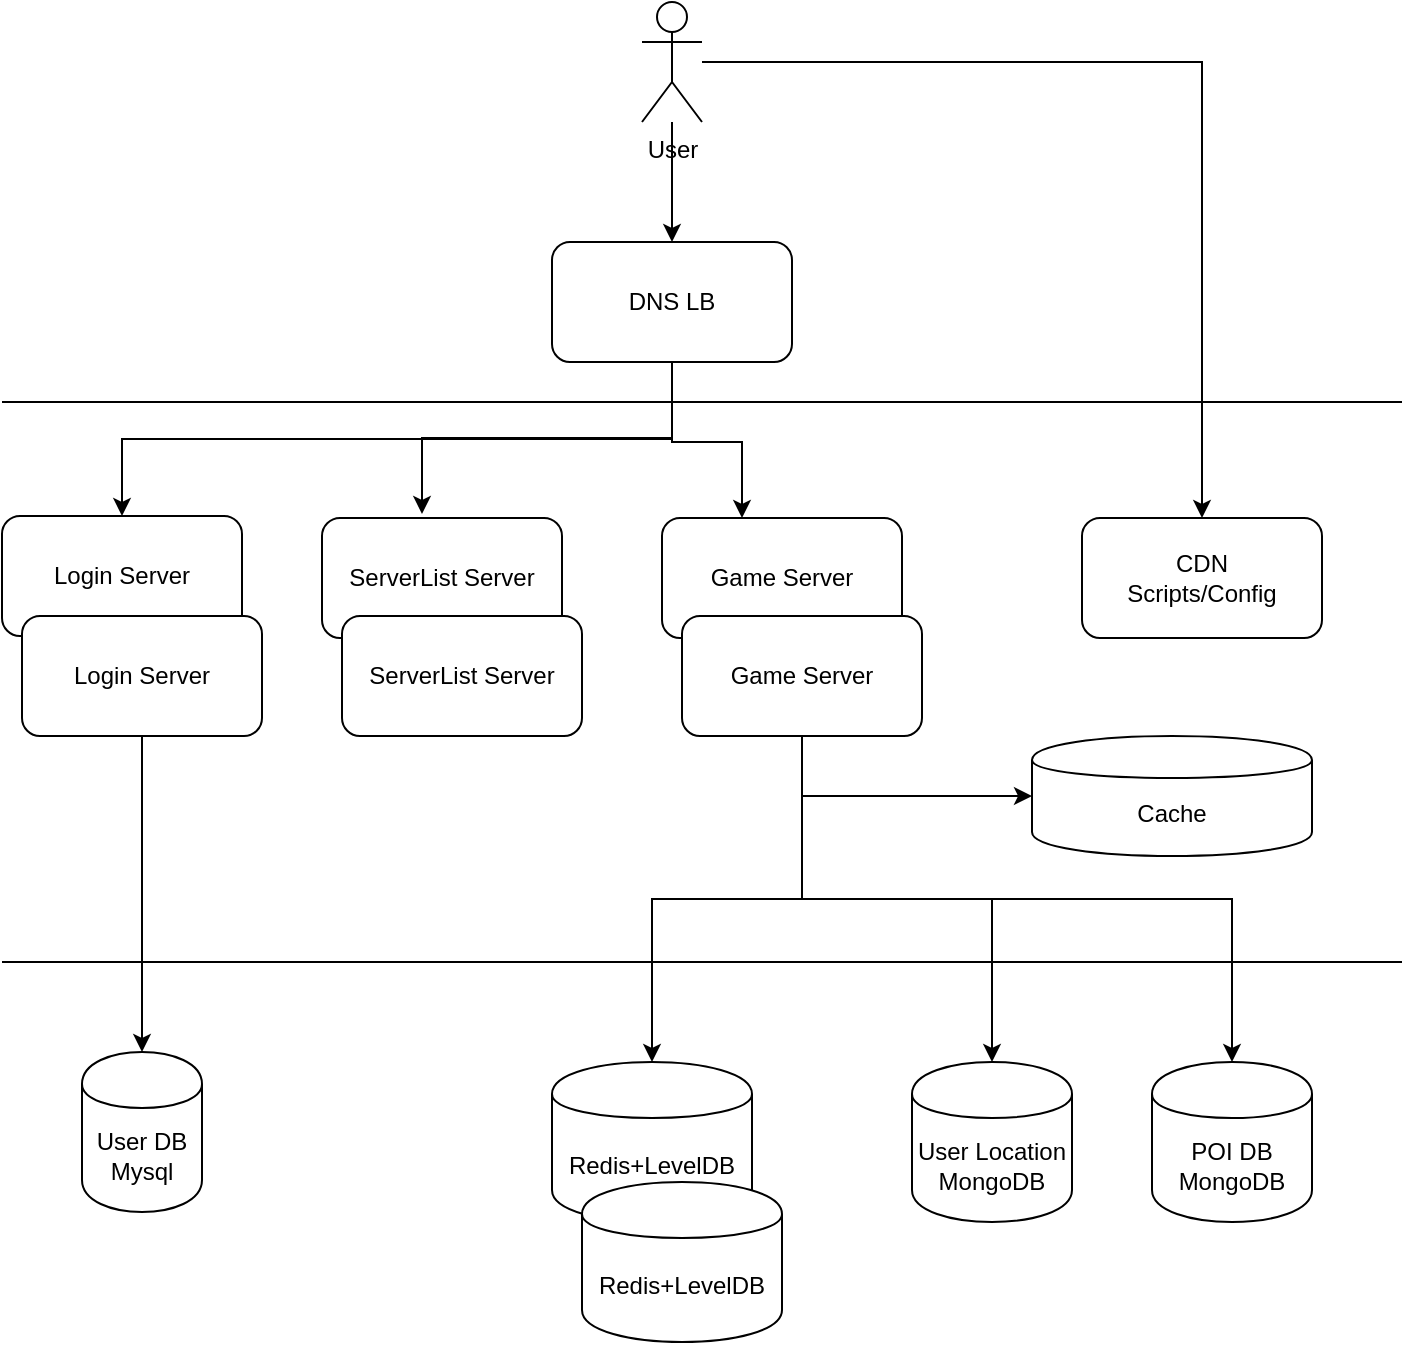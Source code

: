 <mxfile version="13.4.2" type="github">
  <diagram id="B_QkFzZtCHSM38VKsJ9S" name="Page-1">
    <mxGraphModel dx="946" dy="537" grid="1" gridSize="10" guides="1" tooltips="1" connect="1" arrows="1" fold="1" page="1" pageScale="1" pageWidth="827" pageHeight="1169" math="0" shadow="0">
      <root>
        <mxCell id="0" />
        <mxCell id="1" parent="0" />
        <mxCell id="7ppkrrDHbv6pOlSbB4aA-1" value="" style="endArrow=none;html=1;" edge="1" parent="1">
          <mxGeometry width="50" height="50" relative="1" as="geometry">
            <mxPoint x="40" y="500" as="sourcePoint" />
            <mxPoint x="740" y="500" as="targetPoint" />
          </mxGeometry>
        </mxCell>
        <mxCell id="7ppkrrDHbv6pOlSbB4aA-2" value="" style="endArrow=none;html=1;" edge="1" parent="1">
          <mxGeometry width="50" height="50" relative="1" as="geometry">
            <mxPoint x="40" y="220" as="sourcePoint" />
            <mxPoint x="740" y="220" as="targetPoint" />
          </mxGeometry>
        </mxCell>
        <mxCell id="7ppkrrDHbv6pOlSbB4aA-15" style="edgeStyle=orthogonalEdgeStyle;rounded=0;orthogonalLoop=1;jettySize=auto;html=1;entryX=0.5;entryY=0;entryDx=0;entryDy=0;" edge="1" parent="1" source="7ppkrrDHbv6pOlSbB4aA-3" target="7ppkrrDHbv6pOlSbB4aA-14">
          <mxGeometry relative="1" as="geometry" />
        </mxCell>
        <mxCell id="7ppkrrDHbv6pOlSbB4aA-29" style="edgeStyle=orthogonalEdgeStyle;rounded=0;orthogonalLoop=1;jettySize=auto;html=1;entryX=0.5;entryY=0;entryDx=0;entryDy=0;" edge="1" parent="1" source="7ppkrrDHbv6pOlSbB4aA-3" target="7ppkrrDHbv6pOlSbB4aA-24">
          <mxGeometry relative="1" as="geometry" />
        </mxCell>
        <mxCell id="7ppkrrDHbv6pOlSbB4aA-3" value="User" style="shape=umlActor;verticalLabelPosition=bottom;verticalAlign=top;html=1;outlineConnect=0;" vertex="1" parent="1">
          <mxGeometry x="360" y="20" width="30" height="60" as="geometry" />
        </mxCell>
        <mxCell id="7ppkrrDHbv6pOlSbB4aA-18" style="edgeStyle=orthogonalEdgeStyle;rounded=0;orthogonalLoop=1;jettySize=auto;html=1;exitX=0.5;exitY=1;exitDx=0;exitDy=0;entryX=0.5;entryY=0;entryDx=0;entryDy=0;" edge="1" parent="1" source="7ppkrrDHbv6pOlSbB4aA-14" target="7ppkrrDHbv6pOlSbB4aA-16">
          <mxGeometry relative="1" as="geometry" />
        </mxCell>
        <mxCell id="7ppkrrDHbv6pOlSbB4aA-21" style="edgeStyle=orthogonalEdgeStyle;rounded=0;orthogonalLoop=1;jettySize=auto;html=1;exitX=0.5;exitY=1;exitDx=0;exitDy=0;" edge="1" parent="1">
          <mxGeometry relative="1" as="geometry">
            <mxPoint x="375" y="207" as="sourcePoint" />
            <mxPoint x="410" y="278" as="targetPoint" />
            <Array as="points">
              <mxPoint x="375" y="240" />
              <mxPoint x="410" y="240" />
            </Array>
          </mxGeometry>
        </mxCell>
        <mxCell id="7ppkrrDHbv6pOlSbB4aA-42" style="edgeStyle=orthogonalEdgeStyle;rounded=0;orthogonalLoop=1;jettySize=auto;html=1;" edge="1" parent="1">
          <mxGeometry relative="1" as="geometry">
            <mxPoint x="375" y="198" as="sourcePoint" />
            <mxPoint x="250" y="276" as="targetPoint" />
            <Array as="points">
              <mxPoint x="375" y="238" />
              <mxPoint x="250" y="238" />
            </Array>
          </mxGeometry>
        </mxCell>
        <mxCell id="7ppkrrDHbv6pOlSbB4aA-14" value="DNS LB" style="rounded=1;whiteSpace=wrap;html=1;" vertex="1" parent="1">
          <mxGeometry x="315" y="140" width="120" height="60" as="geometry" />
        </mxCell>
        <mxCell id="7ppkrrDHbv6pOlSbB4aA-16" value="Login Server" style="rounded=1;whiteSpace=wrap;html=1;" vertex="1" parent="1">
          <mxGeometry x="40" y="277" width="120" height="60" as="geometry" />
        </mxCell>
        <mxCell id="7ppkrrDHbv6pOlSbB4aA-44" style="edgeStyle=orthogonalEdgeStyle;rounded=0;orthogonalLoop=1;jettySize=auto;html=1;exitX=0.5;exitY=1;exitDx=0;exitDy=0;" edge="1" parent="1" source="7ppkrrDHbv6pOlSbB4aA-17" target="7ppkrrDHbv6pOlSbB4aA-27">
          <mxGeometry relative="1" as="geometry" />
        </mxCell>
        <mxCell id="7ppkrrDHbv6pOlSbB4aA-17" value="Login Server" style="rounded=1;whiteSpace=wrap;html=1;" vertex="1" parent="1">
          <mxGeometry x="50" y="327" width="120" height="60" as="geometry" />
        </mxCell>
        <mxCell id="7ppkrrDHbv6pOlSbB4aA-20" value="Game Server" style="rounded=1;whiteSpace=wrap;html=1;" vertex="1" parent="1">
          <mxGeometry x="370" y="278" width="120" height="60" as="geometry" />
        </mxCell>
        <mxCell id="7ppkrrDHbv6pOlSbB4aA-34" style="edgeStyle=orthogonalEdgeStyle;rounded=0;orthogonalLoop=1;jettySize=auto;html=1;exitX=0.5;exitY=1;exitDx=0;exitDy=0;entryX=0.5;entryY=0;entryDx=0;entryDy=0;" edge="1" parent="1" source="7ppkrrDHbv6pOlSbB4aA-23" target="7ppkrrDHbv6pOlSbB4aA-30">
          <mxGeometry relative="1" as="geometry" />
        </mxCell>
        <mxCell id="7ppkrrDHbv6pOlSbB4aA-35" style="edgeStyle=orthogonalEdgeStyle;rounded=0;orthogonalLoop=1;jettySize=auto;html=1;exitX=0.5;exitY=1;exitDx=0;exitDy=0;entryX=0.5;entryY=0;entryDx=0;entryDy=0;" edge="1" parent="1" source="7ppkrrDHbv6pOlSbB4aA-23" target="7ppkrrDHbv6pOlSbB4aA-32">
          <mxGeometry relative="1" as="geometry" />
        </mxCell>
        <mxCell id="7ppkrrDHbv6pOlSbB4aA-36" style="edgeStyle=orthogonalEdgeStyle;rounded=0;orthogonalLoop=1;jettySize=auto;html=1;exitX=0.5;exitY=1;exitDx=0;exitDy=0;" edge="1" parent="1" source="7ppkrrDHbv6pOlSbB4aA-23" target="7ppkrrDHbv6pOlSbB4aA-33">
          <mxGeometry relative="1" as="geometry" />
        </mxCell>
        <mxCell id="7ppkrrDHbv6pOlSbB4aA-43" style="edgeStyle=orthogonalEdgeStyle;rounded=0;orthogonalLoop=1;jettySize=auto;html=1;exitX=0.5;exitY=1;exitDx=0;exitDy=0;entryX=0;entryY=0.5;entryDx=0;entryDy=0;" edge="1" parent="1" source="7ppkrrDHbv6pOlSbB4aA-23" target="7ppkrrDHbv6pOlSbB4aA-37">
          <mxGeometry relative="1" as="geometry" />
        </mxCell>
        <mxCell id="7ppkrrDHbv6pOlSbB4aA-23" value="Game Server" style="rounded=1;whiteSpace=wrap;html=1;" vertex="1" parent="1">
          <mxGeometry x="380" y="327" width="120" height="60" as="geometry" />
        </mxCell>
        <mxCell id="7ppkrrDHbv6pOlSbB4aA-24" value="CDN&lt;br&gt;Scripts/Config" style="rounded=1;whiteSpace=wrap;html=1;" vertex="1" parent="1">
          <mxGeometry x="580" y="278" width="120" height="60" as="geometry" />
        </mxCell>
        <mxCell id="7ppkrrDHbv6pOlSbB4aA-27" value="User DB&lt;br&gt;Mysql" style="shape=cylinder;whiteSpace=wrap;html=1;boundedLbl=1;backgroundOutline=1;" vertex="1" parent="1">
          <mxGeometry x="80" y="545" width="60" height="80" as="geometry" />
        </mxCell>
        <mxCell id="7ppkrrDHbv6pOlSbB4aA-30" value="Redis+LevelDB" style="shape=cylinder;whiteSpace=wrap;html=1;boundedLbl=1;backgroundOutline=1;" vertex="1" parent="1">
          <mxGeometry x="315" y="550" width="100" height="80" as="geometry" />
        </mxCell>
        <mxCell id="7ppkrrDHbv6pOlSbB4aA-31" value="Redis+LevelDB" style="shape=cylinder;whiteSpace=wrap;html=1;boundedLbl=1;backgroundOutline=1;" vertex="1" parent="1">
          <mxGeometry x="330" y="610" width="100" height="80" as="geometry" />
        </mxCell>
        <mxCell id="7ppkrrDHbv6pOlSbB4aA-32" value="User Location&lt;br&gt;MongoDB" style="shape=cylinder;whiteSpace=wrap;html=1;boundedLbl=1;backgroundOutline=1;" vertex="1" parent="1">
          <mxGeometry x="495" y="550" width="80" height="80" as="geometry" />
        </mxCell>
        <mxCell id="7ppkrrDHbv6pOlSbB4aA-33" value="POI DB&lt;br&gt;MongoDB" style="shape=cylinder;whiteSpace=wrap;html=1;boundedLbl=1;backgroundOutline=1;" vertex="1" parent="1">
          <mxGeometry x="615" y="550" width="80" height="80" as="geometry" />
        </mxCell>
        <mxCell id="7ppkrrDHbv6pOlSbB4aA-37" value="Cache" style="shape=cylinder;whiteSpace=wrap;html=1;boundedLbl=1;backgroundOutline=1;" vertex="1" parent="1">
          <mxGeometry x="555" y="387" width="140" height="60" as="geometry" />
        </mxCell>
        <mxCell id="7ppkrrDHbv6pOlSbB4aA-40" value="ServerList Server" style="rounded=1;whiteSpace=wrap;html=1;" vertex="1" parent="1">
          <mxGeometry x="200" y="278" width="120" height="60" as="geometry" />
        </mxCell>
        <mxCell id="7ppkrrDHbv6pOlSbB4aA-41" value="ServerList Server" style="rounded=1;whiteSpace=wrap;html=1;" vertex="1" parent="1">
          <mxGeometry x="210" y="327" width="120" height="60" as="geometry" />
        </mxCell>
      </root>
    </mxGraphModel>
  </diagram>
</mxfile>
